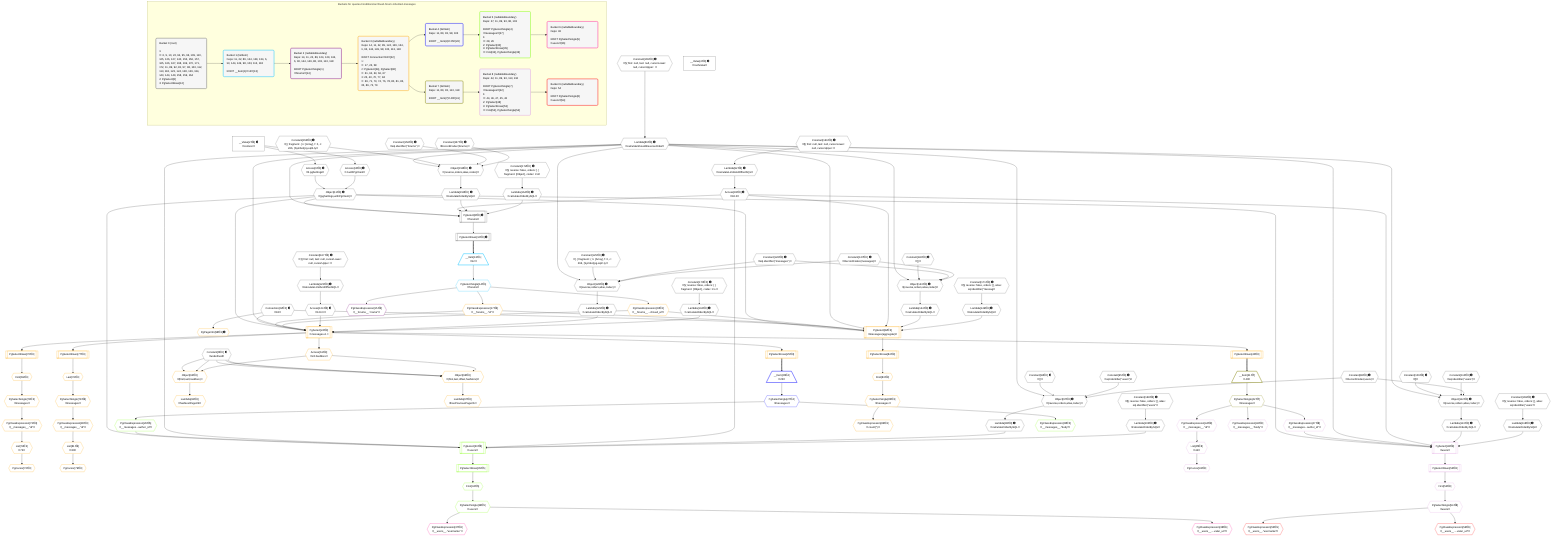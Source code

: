 %%{init: {'themeVariables': { 'fontSize': '12px'}}}%%
graph TD
    classDef path fill:#eee,stroke:#000,color:#000
    classDef plan fill:#fff,stroke-width:1px,color:#000
    classDef itemplan fill:#fff,stroke-width:2px,color:#000
    classDef unbatchedplan fill:#dff,stroke-width:1px,color:#000
    classDef sideeffectplan fill:#fcc,stroke-width:2px,color:#000
    classDef bucket fill:#f6f6f6,color:#000,stroke-width:2px,text-align:left


    %% plan dependencies
    PgSelect8[["PgSelect[8∈0] ➊<br />ᐸforumsᐳ"]]:::plan
    Object11{{"Object[11∈0] ➊<br />ᐸ{pgSettings,withPgClient}ᐳ"}}:::plan
    Lambda89{{"Lambda[89∈0] ➊<br />ᐸcalculateShouldReverseOrderᐳ"}}:::plan
    Access93{{"Access[93∈0] ➊<br />ᐸ92.0ᐳ"}}:::plan
    Lambda159{{"Lambda[159∈0] ➊<br />ᐸcalculateOrderBySQLᐳ"}}:::plan
    Lambda164{{"Lambda[164∈0] ➊<br />ᐸcalculateOrderBySQLᐳ"}}:::plan
    Object11 & Lambda89 & Access93 & Lambda159 & Lambda164 --> PgSelect8
    Object97{{"Object[97∈0] ➊<br />ᐸ{reverse,orders,alias,codec}ᐳ"}}:::plan
    Constant94{{"Constant[94∈0] ➊<br />ᐸ[]ᐳ"}}:::plan
    Constant95{{"Constant[95∈0] ➊<br />ᐸsql.identifier(”users”)ᐳ"}}:::plan
    Constant96{{"Constant[96∈0] ➊<br />ᐸRecordCodec(users)ᐳ"}}:::plan
    Lambda89 & Constant94 & Constant95 & Constant96 --> Object97
    Object112{{"Object[112∈0] ➊<br />ᐸ{reverse,orders,alias,codec}ᐳ"}}:::plan
    Constant109{{"Constant[109∈0] ➊<br />ᐸ[]ᐳ"}}:::plan
    Constant110{{"Constant[110∈0] ➊<br />ᐸsql.identifier(”users”)ᐳ"}}:::plan
    Lambda89 & Constant109 & Constant110 & Constant96 --> Object112
    Object128{{"Object[128∈0] ➊<br />ᐸ{reverse,orders,alias,codec}ᐳ"}}:::plan
    Constant125{{"Constant[125∈0] ➊<br />ᐸ[ { fragment: { n: [Array], f: 0, c: 266, [Symbol(pg-sql2-tyᐳ"}}:::plan
    Constant126{{"Constant[126∈0] ➊<br />ᐸsql.identifier(”messages”)ᐳ"}}:::plan
    Constant127{{"Constant[127∈0] ➊<br />ᐸRecordCodec(messages)ᐳ"}}:::plan
    Lambda89 & Constant125 & Constant126 & Constant127 --> Object128
    Object143{{"Object[143∈0] ➊<br />ᐸ{reverse,orders,alias,codec}ᐳ"}}:::plan
    Constant140{{"Constant[140∈0] ➊<br />ᐸ[]ᐳ"}}:::plan
    Lambda89 & Constant140 & Constant126 & Constant127 --> Object143
    Object158{{"Object[158∈0] ➊<br />ᐸ{reverse,orders,alias,codec}ᐳ"}}:::plan
    Constant155{{"Constant[155∈0] ➊<br />ᐸ[ { fragment: { n: [Array], f: 0, c: 266, [Symbol(pg-sql2-tyᐳ"}}:::plan
    Constant156{{"Constant[156∈0] ➊<br />ᐸsql.identifier(”forums”)ᐳ"}}:::plan
    Constant157{{"Constant[157∈0] ➊<br />ᐸRecordCodec(forums)ᐳ"}}:::plan
    Lambda89 & Constant155 & Constant156 & Constant157 --> Object158
    Access9{{"Access[9∈0] ➊<br />ᐸ2.pgSettingsᐳ"}}:::plan
    Access10{{"Access[10∈0] ➊<br />ᐸ2.withPgClientᐳ"}}:::plan
    Access9 & Access10 --> Object11
    __Value2["__Value[2∈0] ➊<br />ᐸcontextᐳ"]:::plan
    __Value2 --> Access9
    __Value2 --> Access10
    PgSelectRows12[["PgSelectRows[12∈0] ➊"]]:::plan
    PgSelect8 --> PgSelectRows12
    Constant165{{"Constant[165∈0] ➊<br />ᐸ§{ first: null, last: null, cursorLower: null, cursorUpper: ᐳ"}}:::plan
    Constant165 --> Lambda89
    Lambda92{{"Lambda[92∈0] ➊<br />ᐸcalculateLimitAndOffsetSQLᐳ"}}:::plan
    Constant166{{"Constant[166∈0] ➊<br />ᐸ§{ first: null, last: null, cursorLower: null, cursorUpper: ᐳ"}}:::plan
    Constant166 --> Lambda92
    Lambda92 --> Access93
    Lambda98{{"Lambda[98∈0] ➊<br />ᐸcalculateOrderBySQLᐳ"}}:::plan
    Object97 --> Lambda98
    Lambda103{{"Lambda[103∈0] ➊<br />ᐸcalculateOrderBySQLᐳ"}}:::plan
    Constant168{{"Constant[168∈0] ➊<br />ᐸ§{ reverse: false, orders: [], alias: sql.identifier(”users”ᐳ"}}:::plan
    Constant168 --> Lambda103
    Lambda113{{"Lambda[113∈0] ➊<br />ᐸcalculateOrderBySQLᐳ"}}:::plan
    Object112 --> Lambda113
    Lambda118{{"Lambda[118∈0] ➊<br />ᐸcalculateOrderBySQLᐳ"}}:::plan
    Constant169{{"Constant[169∈0] ➊<br />ᐸ§{ reverse: false, orders: [], alias: sql.identifier(”users”ᐳ"}}:::plan
    Constant169 --> Lambda118
    Lambda123{{"Lambda[123∈0] ➊<br />ᐸcalculateLimitAndOffsetSQLᐳ"}}:::plan
    Constant167{{"Constant[167∈0] ➊<br />ᐸ§{ first: null, last: null, cursorLower: null, cursorUpper: ᐳ"}}:::plan
    Constant167 --> Lambda123
    Access124{{"Access[124∈0] ➊<br />ᐸ123.0ᐳ"}}:::plan
    Lambda123 --> Access124
    Lambda129{{"Lambda[129∈0] ➊<br />ᐸcalculateOrderBySQLᐳ"}}:::plan
    Object128 --> Lambda129
    Lambda134{{"Lambda[134∈0] ➊<br />ᐸcalculateOrderBySQLᐳ"}}:::plan
    Constant170{{"Constant[170∈0] ➊<br />ᐸ§{ reverse: false, orders: [ { fragment: [Object], codec: Coᐳ"}}:::plan
    Constant170 --> Lambda134
    Lambda144{{"Lambda[144∈0] ➊<br />ᐸcalculateOrderBySQLᐳ"}}:::plan
    Object143 --> Lambda144
    Lambda149{{"Lambda[149∈0] ➊<br />ᐸcalculateOrderBySQLᐳ"}}:::plan
    Constant171{{"Constant[171∈0] ➊<br />ᐸ§{ reverse: false, orders: [], alias: sql.identifier(”messagᐳ"}}:::plan
    Constant171 --> Lambda149
    Object158 --> Lambda159
    Constant172{{"Constant[172∈0] ➊<br />ᐸ§{ reverse: false, orders: [ { fragment: [Object], codec: Coᐳ"}}:::plan
    Constant172 --> Lambda164
    __Value4["__Value[4∈0] ➊<br />ᐸrootValueᐳ"]:::plan
    Constant6{{"Constant[6∈0] ➊<br />ᐸundefinedᐳ"}}:::plan
    Connection22{{"Connection[22∈0] ➊<br />ᐸ18ᐳ"}}:::plan
    __Item13[/"__Item[13∈1]<br />ᐸ12ᐳ"\]:::itemplan
    PgSelectRows12 ==> __Item13
    PgSelectSingle14{{"PgSelectSingle[14∈1]<br />ᐸforumsᐳ"}}:::plan
    __Item13 --> PgSelectSingle14
    PgClassExpression15{{"PgClassExpression[15∈2]<br />ᐸ__forums__.”name”ᐳ"}}:::plan
    PgSelectSingle14 --> PgClassExpression15
    PgSelect24[["PgSelect[24∈3]<br />ᐸmessages+1ᐳ"]]:::plan
    PgClassExpression17{{"PgClassExpression[17∈3]<br />ᐸ__forums__.”id”ᐳ"}}:::plan
    PgClassExpression23{{"PgClassExpression[23∈3]<br />ᐸ__forums__...chived_at”ᐳ"}}:::plan
    Object11 & PgClassExpression17 & PgClassExpression23 & Connection22 & Lambda89 & Access124 & Lambda129 & Lambda134 --> PgSelect24
    PgSelect82[["PgSelect[82∈3]<br />ᐸmessages(aggregate)ᐳ"]]:::plan
    Object11 & PgClassExpression17 & PgClassExpression23 & Connection22 & Lambda89 & Access93 & Lambda144 & Lambda149 --> PgSelect82
    Object66{{"Object[66∈3]<br />ᐸ{first,last,offset,hasMore}ᐳ"}}:::plan
    Access61{{"Access[61∈3]<br />ᐸ24.hasMoreᐳ"}}:::plan
    Constant6 & Constant6 & Constant6 & Access61 --> Object66
    Object62{{"Object[62∈3]<br />ᐸ{first,last,hasMore}ᐳ"}}:::plan
    Constant6 & Constant6 & Access61 --> Object62
    PgSelectSingle14 --> PgClassExpression17
    PgSelectSingle14 --> PgClassExpression23
    PgSelectRows25[["PgSelectRows[25∈3]"]]:::plan
    PgSelect24 --> PgSelectRows25
    PgSelectRows40[["PgSelectRows[40∈3]"]]:::plan
    PgSelect24 --> PgSelectRows40
    PgPageInfo58{{"PgPageInfo[58∈3] ➊"}}:::plan
    Connection22 --> PgPageInfo58
    PgSelect24 --> Access61
    Lambda63{{"Lambda[63∈3]<br />ᐸhasNextPageCbᐳ"}}:::plan
    Object62 --> Lambda63
    Lambda67{{"Lambda[67∈3]<br />ᐸhasPreviousPageCbᐳ"}}:::plan
    Object66 --> Lambda67
    First69{{"First[69∈3]"}}:::plan
    PgSelectRows70[["PgSelectRows[70∈3]"]]:::plan
    PgSelectRows70 --> First69
    PgSelect24 --> PgSelectRows70
    PgSelectSingle71{{"PgSelectSingle[71∈3]<br />ᐸmessagesᐳ"}}:::plan
    First69 --> PgSelectSingle71
    PgCursor72{{"PgCursor[72∈3]"}}:::plan
    List74{{"List[74∈3]<br />ᐸ73ᐳ"}}:::plan
    List74 --> PgCursor72
    PgClassExpression73{{"PgClassExpression[73∈3]<br />ᐸ__messages__.”id”ᐳ"}}:::plan
    PgSelectSingle71 --> PgClassExpression73
    PgClassExpression73 --> List74
    Last76{{"Last[76∈3]"}}:::plan
    PgSelectRows77[["PgSelectRows[77∈3]"]]:::plan
    PgSelectRows77 --> Last76
    PgSelect24 --> PgSelectRows77
    PgSelectSingle78{{"PgSelectSingle[78∈3]<br />ᐸmessagesᐳ"}}:::plan
    Last76 --> PgSelectSingle78
    PgCursor79{{"PgCursor[79∈3]"}}:::plan
    List81{{"List[81∈3]<br />ᐸ80ᐳ"}}:::plan
    List81 --> PgCursor79
    PgClassExpression80{{"PgClassExpression[80∈3]<br />ᐸ__messages__.”id”ᐳ"}}:::plan
    PgSelectSingle78 --> PgClassExpression80
    PgClassExpression80 --> List81
    First83{{"First[83∈3]"}}:::plan
    PgSelectRows84[["PgSelectRows[84∈3]"]]:::plan
    PgSelectRows84 --> First83
    PgSelect82 --> PgSelectRows84
    PgSelectSingle85{{"PgSelectSingle[85∈3]<br />ᐸmessagesᐳ"}}:::plan
    First83 --> PgSelectSingle85
    PgClassExpression86{{"PgClassExpression[86∈3]<br />ᐸcount(*)ᐳ"}}:::plan
    PgSelectSingle85 --> PgClassExpression86
    __Item26[/"__Item[26∈4]<br />ᐸ25ᐳ"\]:::itemplan
    PgSelectRows25 ==> __Item26
    PgSelectSingle27{{"PgSelectSingle[27∈4]<br />ᐸmessagesᐳ"}}:::plan
    __Item26 --> PgSelectSingle27
    PgSelect30[["PgSelect[30∈5]<br />ᐸusersᐳ"]]:::plan
    PgClassExpression29{{"PgClassExpression[29∈5]<br />ᐸ__messages...author_id”ᐳ"}}:::plan
    Object11 & PgClassExpression29 & Lambda89 & Access93 & Lambda98 & Lambda103 --> PgSelect30
    PgClassExpression28{{"PgClassExpression[28∈5]<br />ᐸ__messages__.”body”ᐳ"}}:::plan
    PgSelectSingle27 --> PgClassExpression28
    PgSelectSingle27 --> PgClassExpression29
    First34{{"First[34∈5]"}}:::plan
    PgSelectRows35[["PgSelectRows[35∈5]"]]:::plan
    PgSelectRows35 --> First34
    PgSelect30 --> PgSelectRows35
    PgSelectSingle36{{"PgSelectSingle[36∈5]<br />ᐸusersᐳ"}}:::plan
    First34 --> PgSelectSingle36
    PgClassExpression37{{"PgClassExpression[37∈6]<br />ᐸ__users__.”username”ᐳ"}}:::plan
    PgSelectSingle36 --> PgClassExpression37
    PgClassExpression38{{"PgClassExpression[38∈6]<br />ᐸ__users__....vatar_url”ᐳ"}}:::plan
    PgSelectSingle36 --> PgClassExpression38
    __Item41[/"__Item[41∈7]<br />ᐸ40ᐳ"\]:::itemplan
    PgSelectRows40 ==> __Item41
    PgSelectSingle42{{"PgSelectSingle[42∈7]<br />ᐸmessagesᐳ"}}:::plan
    __Item41 --> PgSelectSingle42
    PgSelect48[["PgSelect[48∈8]<br />ᐸusersᐳ"]]:::plan
    PgClassExpression47{{"PgClassExpression[47∈8]<br />ᐸ__messages...author_id”ᐳ"}}:::plan
    Object11 & PgClassExpression47 & Lambda89 & Access93 & Lambda113 & Lambda118 --> PgSelect48
    PgCursor43{{"PgCursor[43∈8]"}}:::plan
    List45{{"List[45∈8]<br />ᐸ44ᐳ"}}:::plan
    List45 --> PgCursor43
    PgClassExpression44{{"PgClassExpression[44∈8]<br />ᐸ__messages__.”id”ᐳ"}}:::plan
    PgSelectSingle42 --> PgClassExpression44
    PgClassExpression44 --> List45
    PgClassExpression46{{"PgClassExpression[46∈8]<br />ᐸ__messages__.”body”ᐳ"}}:::plan
    PgSelectSingle42 --> PgClassExpression46
    PgSelectSingle42 --> PgClassExpression47
    First52{{"First[52∈8]"}}:::plan
    PgSelectRows53[["PgSelectRows[53∈8]"]]:::plan
    PgSelectRows53 --> First52
    PgSelect48 --> PgSelectRows53
    PgSelectSingle54{{"PgSelectSingle[54∈8]<br />ᐸusersᐳ"}}:::plan
    First52 --> PgSelectSingle54
    PgClassExpression55{{"PgClassExpression[55∈9]<br />ᐸ__users__.”username”ᐳ"}}:::plan
    PgSelectSingle54 --> PgClassExpression55
    PgClassExpression56{{"PgClassExpression[56∈9]<br />ᐸ__users__....vatar_url”ᐳ"}}:::plan
    PgSelectSingle54 --> PgClassExpression56

    %% define steps

    subgraph "Buckets for queries/conditions/archived-forum-inherited-messages"
    Bucket0("Bucket 0 (root)<br /><br />1: <br />ᐳ: 6, 9, 10, 22, 94, 95, 96, 109, 110, 125, 126, 127, 140, 155, 156, 157, 165, 166, 167, 168, 169, 170, 171, 172, 11, 89, 92, 93, 97, 98, 103, 112, 113, 118, 123, 124, 128, 129, 134, 143, 144, 149, 158, 159, 164<br />2: PgSelect[8]<br />3: PgSelectRows[12]"):::bucket
    classDef bucket0 stroke:#696969
    class Bucket0,__Value2,__Value4,Constant6,PgSelect8,Access9,Access10,Object11,PgSelectRows12,Connection22,Lambda89,Lambda92,Access93,Constant94,Constant95,Constant96,Object97,Lambda98,Lambda103,Constant109,Constant110,Object112,Lambda113,Lambda118,Lambda123,Access124,Constant125,Constant126,Constant127,Object128,Lambda129,Lambda134,Constant140,Object143,Lambda144,Lambda149,Constant155,Constant156,Constant157,Object158,Lambda159,Lambda164,Constant165,Constant166,Constant167,Constant168,Constant169,Constant170,Constant171,Constant172 bucket0
    Bucket1("Bucket 1 (listItem)<br />Deps: 11, 22, 89, 124, 129, 134, 6, 93, 144, 149, 98, 103, 113, 118<br /><br />ROOT __Item{1}ᐸ12ᐳ[13]"):::bucket
    classDef bucket1 stroke:#00bfff
    class Bucket1,__Item13,PgSelectSingle14 bucket1
    Bucket2("Bucket 2 (nullableBoundary)<br />Deps: 14, 11, 22, 89, 124, 129, 134, 6, 93, 144, 149, 98, 103, 113, 118<br /><br />ROOT PgSelectSingle{1}ᐸforumsᐳ[14]"):::bucket
    classDef bucket2 stroke:#7f007f
    class Bucket2,PgClassExpression15 bucket2
    Bucket3("Bucket 3 (nullableBoundary)<br />Deps: 14, 11, 22, 89, 124, 129, 134, 6, 93, 144, 149, 98, 103, 113, 118<br /><br />ROOT Connectionᐸ18ᐳ[22]<br />1: <br />ᐳ: 17, 23, 58<br />2: PgSelect[24], PgSelect[82]<br />ᐳ: 61, 62, 63, 66, 67<br />3: 25, 40, 70, 77, 84<br />ᐳ: 69, 71, 73, 74, 76, 78, 80, 81, 83, 85, 86, 72, 79"):::bucket
    classDef bucket3 stroke:#ffa500
    class Bucket3,PgClassExpression17,PgClassExpression23,PgSelect24,PgSelectRows25,PgSelectRows40,PgPageInfo58,Access61,Object62,Lambda63,Object66,Lambda67,First69,PgSelectRows70,PgSelectSingle71,PgCursor72,PgClassExpression73,List74,Last76,PgSelectRows77,PgSelectSingle78,PgCursor79,PgClassExpression80,List81,PgSelect82,First83,PgSelectRows84,PgSelectSingle85,PgClassExpression86 bucket3
    Bucket4("Bucket 4 (listItem)<br />Deps: 11, 89, 93, 98, 103<br /><br />ROOT __Item{4}ᐸ25ᐳ[26]"):::bucket
    classDef bucket4 stroke:#0000ff
    class Bucket4,__Item26,PgSelectSingle27 bucket4
    Bucket5("Bucket 5 (nullableBoundary)<br />Deps: 27, 11, 89, 93, 98, 103<br /><br />ROOT PgSelectSingle{4}ᐸmessagesᐳ[27]<br />1: <br />ᐳ: 28, 29<br />2: PgSelect[30]<br />3: PgSelectRows[35]<br />ᐳ: First[34], PgSelectSingle[36]"):::bucket
    classDef bucket5 stroke:#7fff00
    class Bucket5,PgClassExpression28,PgClassExpression29,PgSelect30,First34,PgSelectRows35,PgSelectSingle36 bucket5
    Bucket6("Bucket 6 (nullableBoundary)<br />Deps: 36<br /><br />ROOT PgSelectSingle{5}ᐸusersᐳ[36]"):::bucket
    classDef bucket6 stroke:#ff1493
    class Bucket6,PgClassExpression37,PgClassExpression38 bucket6
    Bucket7("Bucket 7 (listItem)<br />Deps: 11, 89, 93, 113, 118<br /><br />ROOT __Item{7}ᐸ40ᐳ[41]"):::bucket
    classDef bucket7 stroke:#808000
    class Bucket7,__Item41,PgSelectSingle42 bucket7
    Bucket8("Bucket 8 (nullableBoundary)<br />Deps: 42, 11, 89, 93, 113, 118<br /><br />ROOT PgSelectSingle{7}ᐸmessagesᐳ[42]<br />1: <br />ᐳ: 44, 46, 47, 45, 43<br />2: PgSelect[48]<br />3: PgSelectRows[53]<br />ᐳ: First[52], PgSelectSingle[54]"):::bucket
    classDef bucket8 stroke:#dda0dd
    class Bucket8,PgCursor43,PgClassExpression44,List45,PgClassExpression46,PgClassExpression47,PgSelect48,First52,PgSelectRows53,PgSelectSingle54 bucket8
    Bucket9("Bucket 9 (nullableBoundary)<br />Deps: 54<br /><br />ROOT PgSelectSingle{8}ᐸusersᐳ[54]"):::bucket
    classDef bucket9 stroke:#ff0000
    class Bucket9,PgClassExpression55,PgClassExpression56 bucket9
    Bucket0 --> Bucket1
    Bucket1 --> Bucket2
    Bucket2 --> Bucket3
    Bucket3 --> Bucket4 & Bucket7
    Bucket4 --> Bucket5
    Bucket5 --> Bucket6
    Bucket7 --> Bucket8
    Bucket8 --> Bucket9
    end